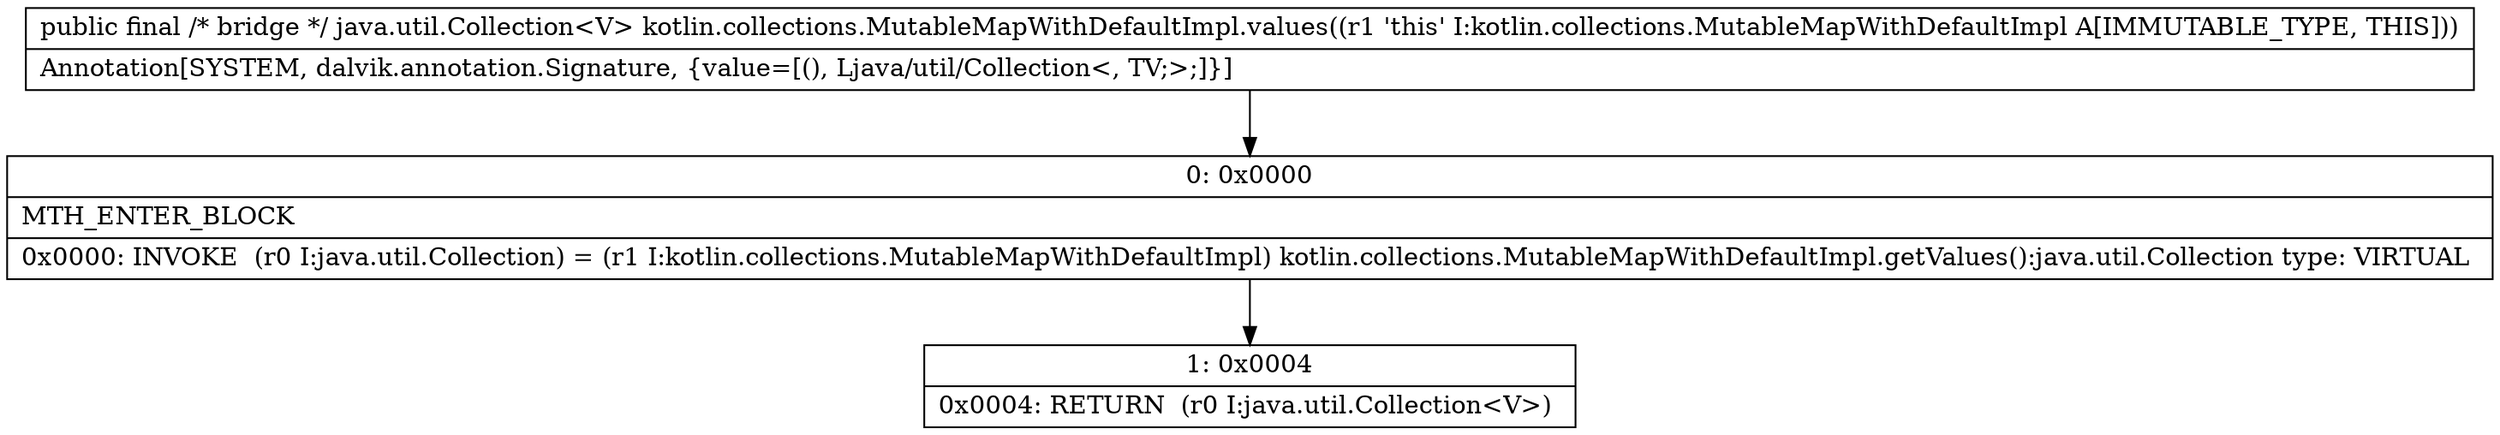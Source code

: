 digraph "CFG forkotlin.collections.MutableMapWithDefaultImpl.values()Ljava\/util\/Collection;" {
Node_0 [shape=record,label="{0\:\ 0x0000|MTH_ENTER_BLOCK\l|0x0000: INVOKE  (r0 I:java.util.Collection) = (r1 I:kotlin.collections.MutableMapWithDefaultImpl) kotlin.collections.MutableMapWithDefaultImpl.getValues():java.util.Collection type: VIRTUAL \l}"];
Node_1 [shape=record,label="{1\:\ 0x0004|0x0004: RETURN  (r0 I:java.util.Collection\<V\>) \l}"];
MethodNode[shape=record,label="{public final \/* bridge *\/ java.util.Collection\<V\> kotlin.collections.MutableMapWithDefaultImpl.values((r1 'this' I:kotlin.collections.MutableMapWithDefaultImpl A[IMMUTABLE_TYPE, THIS]))  | Annotation[SYSTEM, dalvik.annotation.Signature, \{value=[(), Ljava\/util\/Collection\<, TV;\>;]\}]\l}"];
MethodNode -> Node_0;
Node_0 -> Node_1;
}

